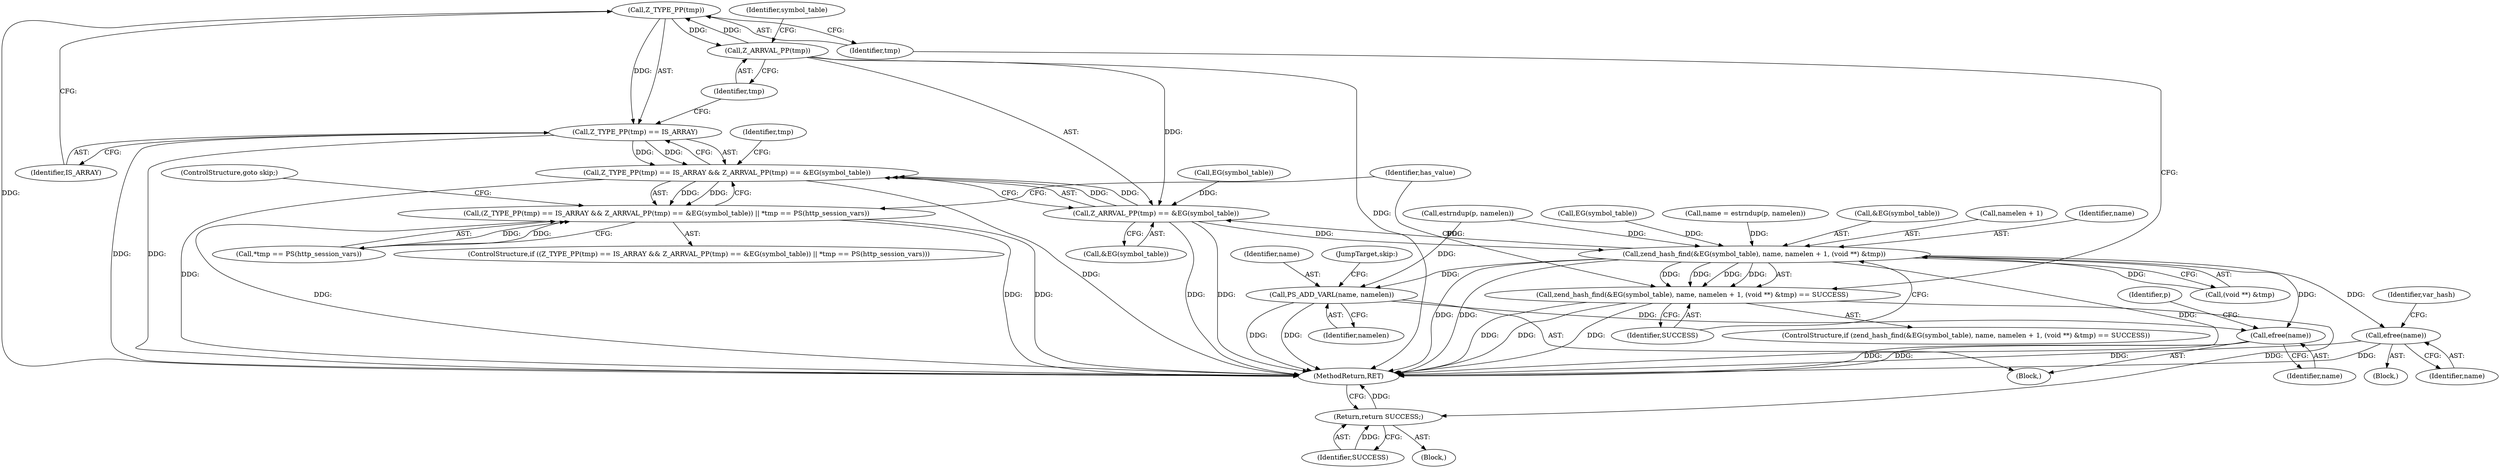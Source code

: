 digraph "0_php-src_8763c6090d627d8bb0ee1d030c30e58f406be9ce?w=1_0@pointer" {
"1000193" [label="(Call,Z_TYPE_PP(tmp))"];
"1000197" [label="(Call,Z_ARRVAL_PP(tmp))"];
"1000193" [label="(Call,Z_TYPE_PP(tmp))"];
"1000192" [label="(Call,Z_TYPE_PP(tmp) == IS_ARRAY)"];
"1000191" [label="(Call,Z_TYPE_PP(tmp) == IS_ARRAY && Z_ARRVAL_PP(tmp) == &EG(symbol_table))"];
"1000190" [label="(Call,(Z_TYPE_PP(tmp) == IS_ARRAY && Z_ARRVAL_PP(tmp) == &EG(symbol_table)) || *tmp == PS(http_session_vars))"];
"1000196" [label="(Call,Z_ARRVAL_PP(tmp) == &EG(symbol_table))"];
"1000175" [label="(Call,zend_hash_find(&EG(symbol_table), name, namelen + 1, (void **) &tmp))"];
"1000174" [label="(Call,zend_hash_find(&EG(symbol_table), name, namelen + 1, (void **) &tmp) == SUCCESS)"];
"1000245" [label="(Return,return SUCCESS;)"];
"1000227" [label="(Call,efree(name))"];
"1000233" [label="(Call,PS_ADD_VARL(name, namelen))"];
"1000237" [label="(Call,efree(name))"];
"1000199" [label="(Call,&EG(symbol_table))"];
"1000202" [label="(Call,*tmp == PS(http_session_vars))"];
"1000246" [label="(Identifier,SUCCESS)"];
"1000208" [label="(ControlStructure,goto skip;)"];
"1000177" [label="(Call,EG(symbol_table))"];
"1000166" [label="(Call,name = estrndup(p, namelen))"];
"1000238" [label="(Identifier,name)"];
"1000227" [label="(Call,efree(name))"];
"1000174" [label="(Call,zend_hash_find(&EG(symbol_table), name, namelen + 1, (void **) &tmp) == SUCCESS)"];
"1000210" [label="(Identifier,has_value)"];
"1000247" [label="(MethodReturn,RET)"];
"1000194" [label="(Identifier,tmp)"];
"1000189" [label="(ControlStructure,if ((Z_TYPE_PP(tmp) == IS_ARRAY && Z_ARRVAL_PP(tmp) == &EG(symbol_table)) || *tmp == PS(http_session_vars)))"];
"1000233" [label="(Call,PS_ADD_VARL(name, namelen))"];
"1000175" [label="(Call,zend_hash_find(&EG(symbol_table), name, namelen + 1, (void **) &tmp))"];
"1000197" [label="(Call,Z_ARRVAL_PP(tmp))"];
"1000235" [label="(Identifier,namelen)"];
"1000228" [label="(Identifier,name)"];
"1000187" [label="(Identifier,SUCCESS)"];
"1000191" [label="(Call,Z_TYPE_PP(tmp) == IS_ARRAY && Z_ARRVAL_PP(tmp) == &EG(symbol_table))"];
"1000236" [label="(JumpTarget,skip:)"];
"1000127" [label="(Block,)"];
"1000190" [label="(Call,(Z_TYPE_PP(tmp) == IS_ARRAY && Z_ARRVAL_PP(tmp) == &EG(symbol_table)) || *tmp == PS(http_session_vars))"];
"1000196" [label="(Call,Z_ARRVAL_PP(tmp) == &EG(symbol_table))"];
"1000237" [label="(Call,efree(name))"];
"1000176" [label="(Call,&EG(symbol_table))"];
"1000193" [label="(Call,Z_TYPE_PP(tmp))"];
"1000204" [label="(Identifier,tmp)"];
"1000192" [label="(Call,Z_TYPE_PP(tmp) == IS_ARRAY)"];
"1000240" [label="(Identifier,p)"];
"1000234" [label="(Identifier,name)"];
"1000230" [label="(Identifier,var_hash)"];
"1000221" [label="(Block,)"];
"1000183" [label="(Call,(void **) &tmp)"];
"1000245" [label="(Return,return SUCCESS;)"];
"1000104" [label="(Block,)"];
"1000180" [label="(Call,namelen + 1)"];
"1000201" [label="(Identifier,symbol_table)"];
"1000200" [label="(Call,EG(symbol_table))"];
"1000195" [label="(Identifier,IS_ARRAY)"];
"1000168" [label="(Call,estrndup(p, namelen))"];
"1000173" [label="(ControlStructure,if (zend_hash_find(&EG(symbol_table), name, namelen + 1, (void **) &tmp) == SUCCESS))"];
"1000198" [label="(Identifier,tmp)"];
"1000179" [label="(Identifier,name)"];
"1000193" -> "1000192"  [label="AST: "];
"1000193" -> "1000194"  [label="CFG: "];
"1000194" -> "1000193"  [label="AST: "];
"1000195" -> "1000193"  [label="CFG: "];
"1000193" -> "1000247"  [label="DDG: "];
"1000193" -> "1000192"  [label="DDG: "];
"1000197" -> "1000193"  [label="DDG: "];
"1000193" -> "1000197"  [label="DDG: "];
"1000197" -> "1000196"  [label="AST: "];
"1000197" -> "1000198"  [label="CFG: "];
"1000198" -> "1000197"  [label="AST: "];
"1000201" -> "1000197"  [label="CFG: "];
"1000197" -> "1000247"  [label="DDG: "];
"1000197" -> "1000196"  [label="DDG: "];
"1000192" -> "1000191"  [label="AST: "];
"1000192" -> "1000195"  [label="CFG: "];
"1000195" -> "1000192"  [label="AST: "];
"1000198" -> "1000192"  [label="CFG: "];
"1000191" -> "1000192"  [label="CFG: "];
"1000192" -> "1000247"  [label="DDG: "];
"1000192" -> "1000247"  [label="DDG: "];
"1000192" -> "1000191"  [label="DDG: "];
"1000192" -> "1000191"  [label="DDG: "];
"1000191" -> "1000190"  [label="AST: "];
"1000191" -> "1000196"  [label="CFG: "];
"1000196" -> "1000191"  [label="AST: "];
"1000204" -> "1000191"  [label="CFG: "];
"1000190" -> "1000191"  [label="CFG: "];
"1000191" -> "1000247"  [label="DDG: "];
"1000191" -> "1000247"  [label="DDG: "];
"1000191" -> "1000190"  [label="DDG: "];
"1000191" -> "1000190"  [label="DDG: "];
"1000196" -> "1000191"  [label="DDG: "];
"1000196" -> "1000191"  [label="DDG: "];
"1000190" -> "1000189"  [label="AST: "];
"1000190" -> "1000202"  [label="CFG: "];
"1000202" -> "1000190"  [label="AST: "];
"1000208" -> "1000190"  [label="CFG: "];
"1000210" -> "1000190"  [label="CFG: "];
"1000190" -> "1000247"  [label="DDG: "];
"1000190" -> "1000247"  [label="DDG: "];
"1000190" -> "1000247"  [label="DDG: "];
"1000202" -> "1000190"  [label="DDG: "];
"1000202" -> "1000190"  [label="DDG: "];
"1000196" -> "1000199"  [label="CFG: "];
"1000199" -> "1000196"  [label="AST: "];
"1000196" -> "1000247"  [label="DDG: "];
"1000196" -> "1000247"  [label="DDG: "];
"1000196" -> "1000175"  [label="DDG: "];
"1000175" -> "1000196"  [label="DDG: "];
"1000200" -> "1000196"  [label="DDG: "];
"1000175" -> "1000174"  [label="AST: "];
"1000175" -> "1000183"  [label="CFG: "];
"1000176" -> "1000175"  [label="AST: "];
"1000179" -> "1000175"  [label="AST: "];
"1000180" -> "1000175"  [label="AST: "];
"1000183" -> "1000175"  [label="AST: "];
"1000187" -> "1000175"  [label="CFG: "];
"1000175" -> "1000247"  [label="DDG: "];
"1000175" -> "1000247"  [label="DDG: "];
"1000175" -> "1000247"  [label="DDG: "];
"1000175" -> "1000174"  [label="DDG: "];
"1000175" -> "1000174"  [label="DDG: "];
"1000175" -> "1000174"  [label="DDG: "];
"1000175" -> "1000174"  [label="DDG: "];
"1000177" -> "1000175"  [label="DDG: "];
"1000166" -> "1000175"  [label="DDG: "];
"1000168" -> "1000175"  [label="DDG: "];
"1000183" -> "1000175"  [label="DDG: "];
"1000175" -> "1000227"  [label="DDG: "];
"1000175" -> "1000233"  [label="DDG: "];
"1000175" -> "1000237"  [label="DDG: "];
"1000174" -> "1000173"  [label="AST: "];
"1000174" -> "1000187"  [label="CFG: "];
"1000187" -> "1000174"  [label="AST: "];
"1000194" -> "1000174"  [label="CFG: "];
"1000210" -> "1000174"  [label="CFG: "];
"1000174" -> "1000247"  [label="DDG: "];
"1000174" -> "1000247"  [label="DDG: "];
"1000174" -> "1000247"  [label="DDG: "];
"1000174" -> "1000245"  [label="DDG: "];
"1000245" -> "1000104"  [label="AST: "];
"1000245" -> "1000246"  [label="CFG: "];
"1000246" -> "1000245"  [label="AST: "];
"1000247" -> "1000245"  [label="CFG: "];
"1000245" -> "1000247"  [label="DDG: "];
"1000246" -> "1000245"  [label="DDG: "];
"1000227" -> "1000221"  [label="AST: "];
"1000227" -> "1000228"  [label="CFG: "];
"1000228" -> "1000227"  [label="AST: "];
"1000230" -> "1000227"  [label="CFG: "];
"1000227" -> "1000247"  [label="DDG: "];
"1000227" -> "1000247"  [label="DDG: "];
"1000233" -> "1000127"  [label="AST: "];
"1000233" -> "1000235"  [label="CFG: "];
"1000234" -> "1000233"  [label="AST: "];
"1000235" -> "1000233"  [label="AST: "];
"1000236" -> "1000233"  [label="CFG: "];
"1000233" -> "1000247"  [label="DDG: "];
"1000233" -> "1000247"  [label="DDG: "];
"1000168" -> "1000233"  [label="DDG: "];
"1000233" -> "1000237"  [label="DDG: "];
"1000237" -> "1000127"  [label="AST: "];
"1000237" -> "1000238"  [label="CFG: "];
"1000238" -> "1000237"  [label="AST: "];
"1000240" -> "1000237"  [label="CFG: "];
"1000237" -> "1000247"  [label="DDG: "];
"1000237" -> "1000247"  [label="DDG: "];
}
